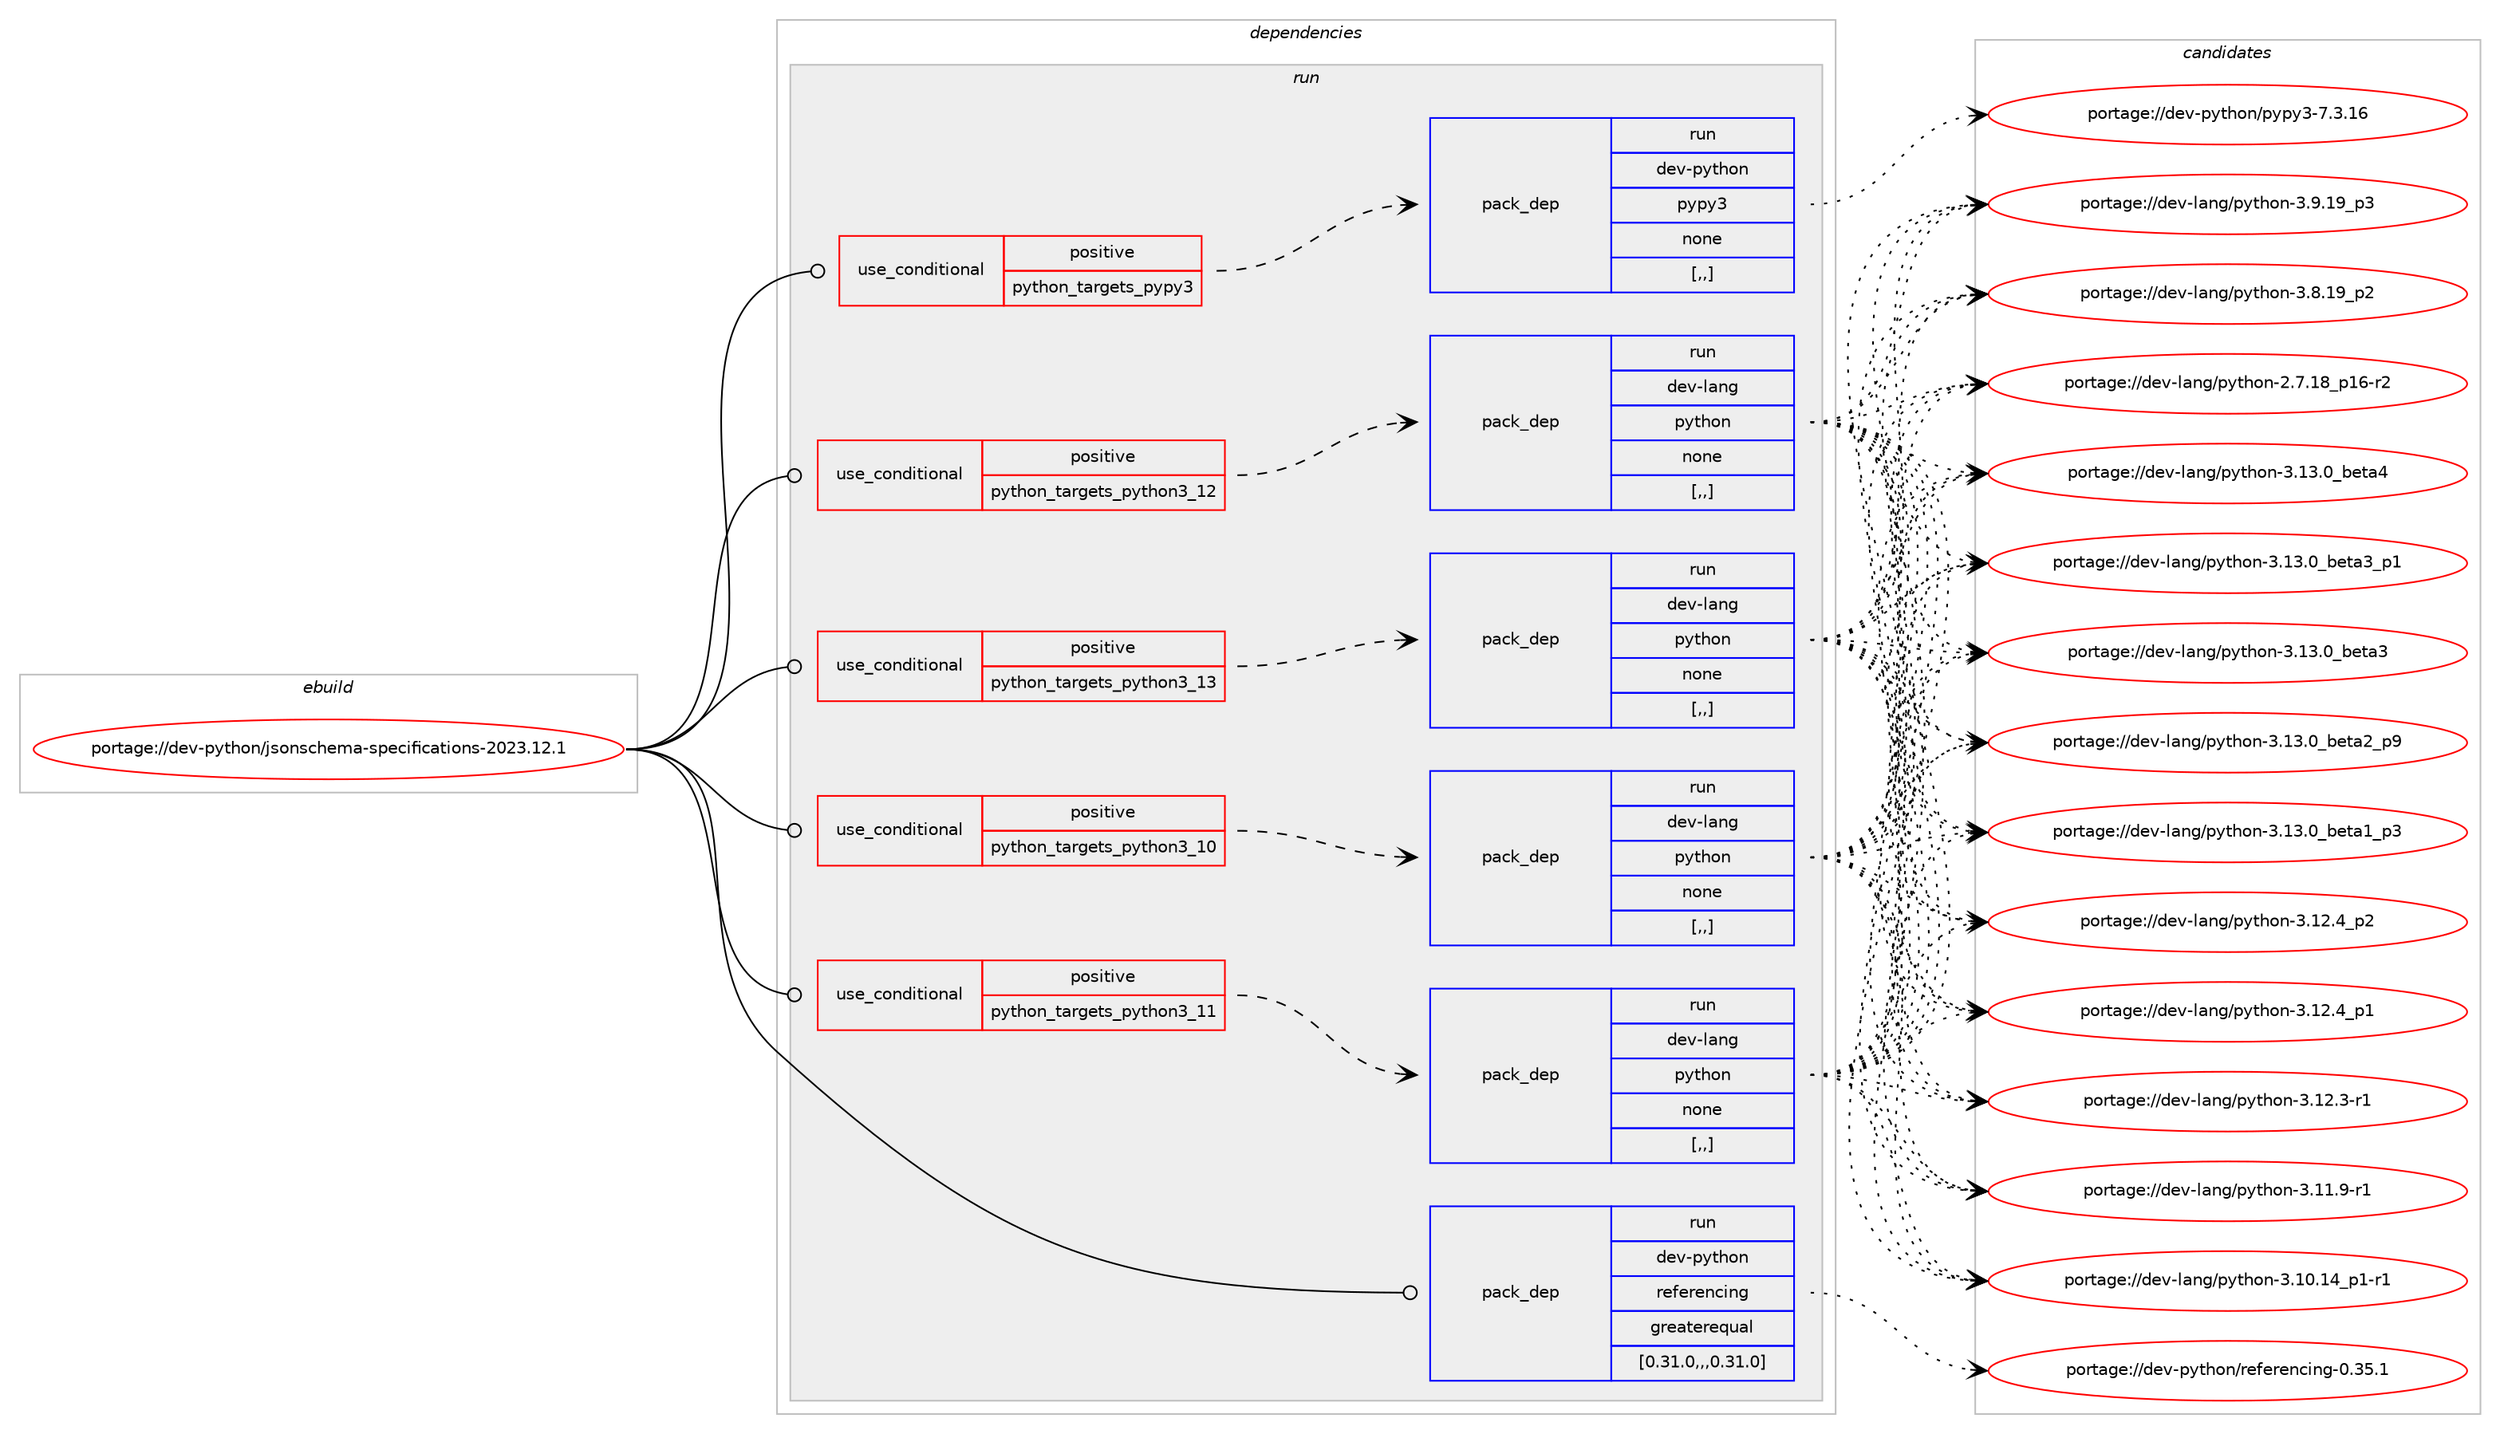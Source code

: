 digraph prolog {

# *************
# Graph options
# *************

newrank=true;
concentrate=true;
compound=true;
graph [rankdir=LR,fontname=Helvetica,fontsize=10,ranksep=1.5];#, ranksep=2.5, nodesep=0.2];
edge  [arrowhead=vee];
node  [fontname=Helvetica,fontsize=10];

# **********
# The ebuild
# **********

subgraph cluster_leftcol {
color=gray;
label=<<i>ebuild</i>>;
id [label="portage://dev-python/jsonschema-specifications-2023.12.1", color=red, width=4, href="../dev-python/jsonschema-specifications-2023.12.1.svg"];
}

# ****************
# The dependencies
# ****************

subgraph cluster_midcol {
color=gray;
label=<<i>dependencies</i>>;
subgraph cluster_compile {
fillcolor="#eeeeee";
style=filled;
label=<<i>compile</i>>;
}
subgraph cluster_compileandrun {
fillcolor="#eeeeee";
style=filled;
label=<<i>compile and run</i>>;
}
subgraph cluster_run {
fillcolor="#eeeeee";
style=filled;
label=<<i>run</i>>;
subgraph cond34058 {
dependency149459 [label=<<TABLE BORDER="0" CELLBORDER="1" CELLSPACING="0" CELLPADDING="4"><TR><TD ROWSPAN="3" CELLPADDING="10">use_conditional</TD></TR><TR><TD>positive</TD></TR><TR><TD>python_targets_pypy3</TD></TR></TABLE>>, shape=none, color=red];
subgraph pack114152 {
dependency149460 [label=<<TABLE BORDER="0" CELLBORDER="1" CELLSPACING="0" CELLPADDING="4" WIDTH="220"><TR><TD ROWSPAN="6" CELLPADDING="30">pack_dep</TD></TR><TR><TD WIDTH="110">run</TD></TR><TR><TD>dev-python</TD></TR><TR><TD>pypy3</TD></TR><TR><TD>none</TD></TR><TR><TD>[,,]</TD></TR></TABLE>>, shape=none, color=blue];
}
dependency149459:e -> dependency149460:w [weight=20,style="dashed",arrowhead="vee"];
}
id:e -> dependency149459:w [weight=20,style="solid",arrowhead="odot"];
subgraph cond34059 {
dependency149461 [label=<<TABLE BORDER="0" CELLBORDER="1" CELLSPACING="0" CELLPADDING="4"><TR><TD ROWSPAN="3" CELLPADDING="10">use_conditional</TD></TR><TR><TD>positive</TD></TR><TR><TD>python_targets_python3_10</TD></TR></TABLE>>, shape=none, color=red];
subgraph pack114153 {
dependency149462 [label=<<TABLE BORDER="0" CELLBORDER="1" CELLSPACING="0" CELLPADDING="4" WIDTH="220"><TR><TD ROWSPAN="6" CELLPADDING="30">pack_dep</TD></TR><TR><TD WIDTH="110">run</TD></TR><TR><TD>dev-lang</TD></TR><TR><TD>python</TD></TR><TR><TD>none</TD></TR><TR><TD>[,,]</TD></TR></TABLE>>, shape=none, color=blue];
}
dependency149461:e -> dependency149462:w [weight=20,style="dashed",arrowhead="vee"];
}
id:e -> dependency149461:w [weight=20,style="solid",arrowhead="odot"];
subgraph cond34060 {
dependency149463 [label=<<TABLE BORDER="0" CELLBORDER="1" CELLSPACING="0" CELLPADDING="4"><TR><TD ROWSPAN="3" CELLPADDING="10">use_conditional</TD></TR><TR><TD>positive</TD></TR><TR><TD>python_targets_python3_11</TD></TR></TABLE>>, shape=none, color=red];
subgraph pack114154 {
dependency149464 [label=<<TABLE BORDER="0" CELLBORDER="1" CELLSPACING="0" CELLPADDING="4" WIDTH="220"><TR><TD ROWSPAN="6" CELLPADDING="30">pack_dep</TD></TR><TR><TD WIDTH="110">run</TD></TR><TR><TD>dev-lang</TD></TR><TR><TD>python</TD></TR><TR><TD>none</TD></TR><TR><TD>[,,]</TD></TR></TABLE>>, shape=none, color=blue];
}
dependency149463:e -> dependency149464:w [weight=20,style="dashed",arrowhead="vee"];
}
id:e -> dependency149463:w [weight=20,style="solid",arrowhead="odot"];
subgraph cond34061 {
dependency149465 [label=<<TABLE BORDER="0" CELLBORDER="1" CELLSPACING="0" CELLPADDING="4"><TR><TD ROWSPAN="3" CELLPADDING="10">use_conditional</TD></TR><TR><TD>positive</TD></TR><TR><TD>python_targets_python3_12</TD></TR></TABLE>>, shape=none, color=red];
subgraph pack114155 {
dependency149466 [label=<<TABLE BORDER="0" CELLBORDER="1" CELLSPACING="0" CELLPADDING="4" WIDTH="220"><TR><TD ROWSPAN="6" CELLPADDING="30">pack_dep</TD></TR><TR><TD WIDTH="110">run</TD></TR><TR><TD>dev-lang</TD></TR><TR><TD>python</TD></TR><TR><TD>none</TD></TR><TR><TD>[,,]</TD></TR></TABLE>>, shape=none, color=blue];
}
dependency149465:e -> dependency149466:w [weight=20,style="dashed",arrowhead="vee"];
}
id:e -> dependency149465:w [weight=20,style="solid",arrowhead="odot"];
subgraph cond34062 {
dependency149467 [label=<<TABLE BORDER="0" CELLBORDER="1" CELLSPACING="0" CELLPADDING="4"><TR><TD ROWSPAN="3" CELLPADDING="10">use_conditional</TD></TR><TR><TD>positive</TD></TR><TR><TD>python_targets_python3_13</TD></TR></TABLE>>, shape=none, color=red];
subgraph pack114156 {
dependency149468 [label=<<TABLE BORDER="0" CELLBORDER="1" CELLSPACING="0" CELLPADDING="4" WIDTH="220"><TR><TD ROWSPAN="6" CELLPADDING="30">pack_dep</TD></TR><TR><TD WIDTH="110">run</TD></TR><TR><TD>dev-lang</TD></TR><TR><TD>python</TD></TR><TR><TD>none</TD></TR><TR><TD>[,,]</TD></TR></TABLE>>, shape=none, color=blue];
}
dependency149467:e -> dependency149468:w [weight=20,style="dashed",arrowhead="vee"];
}
id:e -> dependency149467:w [weight=20,style="solid",arrowhead="odot"];
subgraph pack114157 {
dependency149469 [label=<<TABLE BORDER="0" CELLBORDER="1" CELLSPACING="0" CELLPADDING="4" WIDTH="220"><TR><TD ROWSPAN="6" CELLPADDING="30">pack_dep</TD></TR><TR><TD WIDTH="110">run</TD></TR><TR><TD>dev-python</TD></TR><TR><TD>referencing</TD></TR><TR><TD>greaterequal</TD></TR><TR><TD>[0.31.0,,,0.31.0]</TD></TR></TABLE>>, shape=none, color=blue];
}
id:e -> dependency149469:w [weight=20,style="solid",arrowhead="odot"];
}
}

# **************
# The candidates
# **************

subgraph cluster_choices {
rank=same;
color=gray;
label=<<i>candidates</i>>;

subgraph choice114152 {
color=black;
nodesep=1;
choice10010111845112121116104111110471121211121215145554651464954 [label="portage://dev-python/pypy3-7.3.16", color=red, width=4,href="../dev-python/pypy3-7.3.16.svg"];
dependency149460:e -> choice10010111845112121116104111110471121211121215145554651464954:w [style=dotted,weight="100"];
}
subgraph choice114153 {
color=black;
nodesep=1;
choice1001011184510897110103471121211161041111104551464951464895981011169752 [label="portage://dev-lang/python-3.13.0_beta4", color=red, width=4,href="../dev-lang/python-3.13.0_beta4.svg"];
choice10010111845108971101034711212111610411111045514649514648959810111697519511249 [label="portage://dev-lang/python-3.13.0_beta3_p1", color=red, width=4,href="../dev-lang/python-3.13.0_beta3_p1.svg"];
choice1001011184510897110103471121211161041111104551464951464895981011169751 [label="portage://dev-lang/python-3.13.0_beta3", color=red, width=4,href="../dev-lang/python-3.13.0_beta3.svg"];
choice10010111845108971101034711212111610411111045514649514648959810111697509511257 [label="portage://dev-lang/python-3.13.0_beta2_p9", color=red, width=4,href="../dev-lang/python-3.13.0_beta2_p9.svg"];
choice10010111845108971101034711212111610411111045514649514648959810111697499511251 [label="portage://dev-lang/python-3.13.0_beta1_p3", color=red, width=4,href="../dev-lang/python-3.13.0_beta1_p3.svg"];
choice100101118451089711010347112121116104111110455146495046529511250 [label="portage://dev-lang/python-3.12.4_p2", color=red, width=4,href="../dev-lang/python-3.12.4_p2.svg"];
choice100101118451089711010347112121116104111110455146495046529511249 [label="portage://dev-lang/python-3.12.4_p1", color=red, width=4,href="../dev-lang/python-3.12.4_p1.svg"];
choice100101118451089711010347112121116104111110455146495046514511449 [label="portage://dev-lang/python-3.12.3-r1", color=red, width=4,href="../dev-lang/python-3.12.3-r1.svg"];
choice100101118451089711010347112121116104111110455146494946574511449 [label="portage://dev-lang/python-3.11.9-r1", color=red, width=4,href="../dev-lang/python-3.11.9-r1.svg"];
choice100101118451089711010347112121116104111110455146494846495295112494511449 [label="portage://dev-lang/python-3.10.14_p1-r1", color=red, width=4,href="../dev-lang/python-3.10.14_p1-r1.svg"];
choice100101118451089711010347112121116104111110455146574649579511251 [label="portage://dev-lang/python-3.9.19_p3", color=red, width=4,href="../dev-lang/python-3.9.19_p3.svg"];
choice100101118451089711010347112121116104111110455146564649579511250 [label="portage://dev-lang/python-3.8.19_p2", color=red, width=4,href="../dev-lang/python-3.8.19_p2.svg"];
choice100101118451089711010347112121116104111110455046554649569511249544511450 [label="portage://dev-lang/python-2.7.18_p16-r2", color=red, width=4,href="../dev-lang/python-2.7.18_p16-r2.svg"];
dependency149462:e -> choice1001011184510897110103471121211161041111104551464951464895981011169752:w [style=dotted,weight="100"];
dependency149462:e -> choice10010111845108971101034711212111610411111045514649514648959810111697519511249:w [style=dotted,weight="100"];
dependency149462:e -> choice1001011184510897110103471121211161041111104551464951464895981011169751:w [style=dotted,weight="100"];
dependency149462:e -> choice10010111845108971101034711212111610411111045514649514648959810111697509511257:w [style=dotted,weight="100"];
dependency149462:e -> choice10010111845108971101034711212111610411111045514649514648959810111697499511251:w [style=dotted,weight="100"];
dependency149462:e -> choice100101118451089711010347112121116104111110455146495046529511250:w [style=dotted,weight="100"];
dependency149462:e -> choice100101118451089711010347112121116104111110455146495046529511249:w [style=dotted,weight="100"];
dependency149462:e -> choice100101118451089711010347112121116104111110455146495046514511449:w [style=dotted,weight="100"];
dependency149462:e -> choice100101118451089711010347112121116104111110455146494946574511449:w [style=dotted,weight="100"];
dependency149462:e -> choice100101118451089711010347112121116104111110455146494846495295112494511449:w [style=dotted,weight="100"];
dependency149462:e -> choice100101118451089711010347112121116104111110455146574649579511251:w [style=dotted,weight="100"];
dependency149462:e -> choice100101118451089711010347112121116104111110455146564649579511250:w [style=dotted,weight="100"];
dependency149462:e -> choice100101118451089711010347112121116104111110455046554649569511249544511450:w [style=dotted,weight="100"];
}
subgraph choice114154 {
color=black;
nodesep=1;
choice1001011184510897110103471121211161041111104551464951464895981011169752 [label="portage://dev-lang/python-3.13.0_beta4", color=red, width=4,href="../dev-lang/python-3.13.0_beta4.svg"];
choice10010111845108971101034711212111610411111045514649514648959810111697519511249 [label="portage://dev-lang/python-3.13.0_beta3_p1", color=red, width=4,href="../dev-lang/python-3.13.0_beta3_p1.svg"];
choice1001011184510897110103471121211161041111104551464951464895981011169751 [label="portage://dev-lang/python-3.13.0_beta3", color=red, width=4,href="../dev-lang/python-3.13.0_beta3.svg"];
choice10010111845108971101034711212111610411111045514649514648959810111697509511257 [label="portage://dev-lang/python-3.13.0_beta2_p9", color=red, width=4,href="../dev-lang/python-3.13.0_beta2_p9.svg"];
choice10010111845108971101034711212111610411111045514649514648959810111697499511251 [label="portage://dev-lang/python-3.13.0_beta1_p3", color=red, width=4,href="../dev-lang/python-3.13.0_beta1_p3.svg"];
choice100101118451089711010347112121116104111110455146495046529511250 [label="portage://dev-lang/python-3.12.4_p2", color=red, width=4,href="../dev-lang/python-3.12.4_p2.svg"];
choice100101118451089711010347112121116104111110455146495046529511249 [label="portage://dev-lang/python-3.12.4_p1", color=red, width=4,href="../dev-lang/python-3.12.4_p1.svg"];
choice100101118451089711010347112121116104111110455146495046514511449 [label="portage://dev-lang/python-3.12.3-r1", color=red, width=4,href="../dev-lang/python-3.12.3-r1.svg"];
choice100101118451089711010347112121116104111110455146494946574511449 [label="portage://dev-lang/python-3.11.9-r1", color=red, width=4,href="../dev-lang/python-3.11.9-r1.svg"];
choice100101118451089711010347112121116104111110455146494846495295112494511449 [label="portage://dev-lang/python-3.10.14_p1-r1", color=red, width=4,href="../dev-lang/python-3.10.14_p1-r1.svg"];
choice100101118451089711010347112121116104111110455146574649579511251 [label="portage://dev-lang/python-3.9.19_p3", color=red, width=4,href="../dev-lang/python-3.9.19_p3.svg"];
choice100101118451089711010347112121116104111110455146564649579511250 [label="portage://dev-lang/python-3.8.19_p2", color=red, width=4,href="../dev-lang/python-3.8.19_p2.svg"];
choice100101118451089711010347112121116104111110455046554649569511249544511450 [label="portage://dev-lang/python-2.7.18_p16-r2", color=red, width=4,href="../dev-lang/python-2.7.18_p16-r2.svg"];
dependency149464:e -> choice1001011184510897110103471121211161041111104551464951464895981011169752:w [style=dotted,weight="100"];
dependency149464:e -> choice10010111845108971101034711212111610411111045514649514648959810111697519511249:w [style=dotted,weight="100"];
dependency149464:e -> choice1001011184510897110103471121211161041111104551464951464895981011169751:w [style=dotted,weight="100"];
dependency149464:e -> choice10010111845108971101034711212111610411111045514649514648959810111697509511257:w [style=dotted,weight="100"];
dependency149464:e -> choice10010111845108971101034711212111610411111045514649514648959810111697499511251:w [style=dotted,weight="100"];
dependency149464:e -> choice100101118451089711010347112121116104111110455146495046529511250:w [style=dotted,weight="100"];
dependency149464:e -> choice100101118451089711010347112121116104111110455146495046529511249:w [style=dotted,weight="100"];
dependency149464:e -> choice100101118451089711010347112121116104111110455146495046514511449:w [style=dotted,weight="100"];
dependency149464:e -> choice100101118451089711010347112121116104111110455146494946574511449:w [style=dotted,weight="100"];
dependency149464:e -> choice100101118451089711010347112121116104111110455146494846495295112494511449:w [style=dotted,weight="100"];
dependency149464:e -> choice100101118451089711010347112121116104111110455146574649579511251:w [style=dotted,weight="100"];
dependency149464:e -> choice100101118451089711010347112121116104111110455146564649579511250:w [style=dotted,weight="100"];
dependency149464:e -> choice100101118451089711010347112121116104111110455046554649569511249544511450:w [style=dotted,weight="100"];
}
subgraph choice114155 {
color=black;
nodesep=1;
choice1001011184510897110103471121211161041111104551464951464895981011169752 [label="portage://dev-lang/python-3.13.0_beta4", color=red, width=4,href="../dev-lang/python-3.13.0_beta4.svg"];
choice10010111845108971101034711212111610411111045514649514648959810111697519511249 [label="portage://dev-lang/python-3.13.0_beta3_p1", color=red, width=4,href="../dev-lang/python-3.13.0_beta3_p1.svg"];
choice1001011184510897110103471121211161041111104551464951464895981011169751 [label="portage://dev-lang/python-3.13.0_beta3", color=red, width=4,href="../dev-lang/python-3.13.0_beta3.svg"];
choice10010111845108971101034711212111610411111045514649514648959810111697509511257 [label="portage://dev-lang/python-3.13.0_beta2_p9", color=red, width=4,href="../dev-lang/python-3.13.0_beta2_p9.svg"];
choice10010111845108971101034711212111610411111045514649514648959810111697499511251 [label="portage://dev-lang/python-3.13.0_beta1_p3", color=red, width=4,href="../dev-lang/python-3.13.0_beta1_p3.svg"];
choice100101118451089711010347112121116104111110455146495046529511250 [label="portage://dev-lang/python-3.12.4_p2", color=red, width=4,href="../dev-lang/python-3.12.4_p2.svg"];
choice100101118451089711010347112121116104111110455146495046529511249 [label="portage://dev-lang/python-3.12.4_p1", color=red, width=4,href="../dev-lang/python-3.12.4_p1.svg"];
choice100101118451089711010347112121116104111110455146495046514511449 [label="portage://dev-lang/python-3.12.3-r1", color=red, width=4,href="../dev-lang/python-3.12.3-r1.svg"];
choice100101118451089711010347112121116104111110455146494946574511449 [label="portage://dev-lang/python-3.11.9-r1", color=red, width=4,href="../dev-lang/python-3.11.9-r1.svg"];
choice100101118451089711010347112121116104111110455146494846495295112494511449 [label="portage://dev-lang/python-3.10.14_p1-r1", color=red, width=4,href="../dev-lang/python-3.10.14_p1-r1.svg"];
choice100101118451089711010347112121116104111110455146574649579511251 [label="portage://dev-lang/python-3.9.19_p3", color=red, width=4,href="../dev-lang/python-3.9.19_p3.svg"];
choice100101118451089711010347112121116104111110455146564649579511250 [label="portage://dev-lang/python-3.8.19_p2", color=red, width=4,href="../dev-lang/python-3.8.19_p2.svg"];
choice100101118451089711010347112121116104111110455046554649569511249544511450 [label="portage://dev-lang/python-2.7.18_p16-r2", color=red, width=4,href="../dev-lang/python-2.7.18_p16-r2.svg"];
dependency149466:e -> choice1001011184510897110103471121211161041111104551464951464895981011169752:w [style=dotted,weight="100"];
dependency149466:e -> choice10010111845108971101034711212111610411111045514649514648959810111697519511249:w [style=dotted,weight="100"];
dependency149466:e -> choice1001011184510897110103471121211161041111104551464951464895981011169751:w [style=dotted,weight="100"];
dependency149466:e -> choice10010111845108971101034711212111610411111045514649514648959810111697509511257:w [style=dotted,weight="100"];
dependency149466:e -> choice10010111845108971101034711212111610411111045514649514648959810111697499511251:w [style=dotted,weight="100"];
dependency149466:e -> choice100101118451089711010347112121116104111110455146495046529511250:w [style=dotted,weight="100"];
dependency149466:e -> choice100101118451089711010347112121116104111110455146495046529511249:w [style=dotted,weight="100"];
dependency149466:e -> choice100101118451089711010347112121116104111110455146495046514511449:w [style=dotted,weight="100"];
dependency149466:e -> choice100101118451089711010347112121116104111110455146494946574511449:w [style=dotted,weight="100"];
dependency149466:e -> choice100101118451089711010347112121116104111110455146494846495295112494511449:w [style=dotted,weight="100"];
dependency149466:e -> choice100101118451089711010347112121116104111110455146574649579511251:w [style=dotted,weight="100"];
dependency149466:e -> choice100101118451089711010347112121116104111110455146564649579511250:w [style=dotted,weight="100"];
dependency149466:e -> choice100101118451089711010347112121116104111110455046554649569511249544511450:w [style=dotted,weight="100"];
}
subgraph choice114156 {
color=black;
nodesep=1;
choice1001011184510897110103471121211161041111104551464951464895981011169752 [label="portage://dev-lang/python-3.13.0_beta4", color=red, width=4,href="../dev-lang/python-3.13.0_beta4.svg"];
choice10010111845108971101034711212111610411111045514649514648959810111697519511249 [label="portage://dev-lang/python-3.13.0_beta3_p1", color=red, width=4,href="../dev-lang/python-3.13.0_beta3_p1.svg"];
choice1001011184510897110103471121211161041111104551464951464895981011169751 [label="portage://dev-lang/python-3.13.0_beta3", color=red, width=4,href="../dev-lang/python-3.13.0_beta3.svg"];
choice10010111845108971101034711212111610411111045514649514648959810111697509511257 [label="portage://dev-lang/python-3.13.0_beta2_p9", color=red, width=4,href="../dev-lang/python-3.13.0_beta2_p9.svg"];
choice10010111845108971101034711212111610411111045514649514648959810111697499511251 [label="portage://dev-lang/python-3.13.0_beta1_p3", color=red, width=4,href="../dev-lang/python-3.13.0_beta1_p3.svg"];
choice100101118451089711010347112121116104111110455146495046529511250 [label="portage://dev-lang/python-3.12.4_p2", color=red, width=4,href="../dev-lang/python-3.12.4_p2.svg"];
choice100101118451089711010347112121116104111110455146495046529511249 [label="portage://dev-lang/python-3.12.4_p1", color=red, width=4,href="../dev-lang/python-3.12.4_p1.svg"];
choice100101118451089711010347112121116104111110455146495046514511449 [label="portage://dev-lang/python-3.12.3-r1", color=red, width=4,href="../dev-lang/python-3.12.3-r1.svg"];
choice100101118451089711010347112121116104111110455146494946574511449 [label="portage://dev-lang/python-3.11.9-r1", color=red, width=4,href="../dev-lang/python-3.11.9-r1.svg"];
choice100101118451089711010347112121116104111110455146494846495295112494511449 [label="portage://dev-lang/python-3.10.14_p1-r1", color=red, width=4,href="../dev-lang/python-3.10.14_p1-r1.svg"];
choice100101118451089711010347112121116104111110455146574649579511251 [label="portage://dev-lang/python-3.9.19_p3", color=red, width=4,href="../dev-lang/python-3.9.19_p3.svg"];
choice100101118451089711010347112121116104111110455146564649579511250 [label="portage://dev-lang/python-3.8.19_p2", color=red, width=4,href="../dev-lang/python-3.8.19_p2.svg"];
choice100101118451089711010347112121116104111110455046554649569511249544511450 [label="portage://dev-lang/python-2.7.18_p16-r2", color=red, width=4,href="../dev-lang/python-2.7.18_p16-r2.svg"];
dependency149468:e -> choice1001011184510897110103471121211161041111104551464951464895981011169752:w [style=dotted,weight="100"];
dependency149468:e -> choice10010111845108971101034711212111610411111045514649514648959810111697519511249:w [style=dotted,weight="100"];
dependency149468:e -> choice1001011184510897110103471121211161041111104551464951464895981011169751:w [style=dotted,weight="100"];
dependency149468:e -> choice10010111845108971101034711212111610411111045514649514648959810111697509511257:w [style=dotted,weight="100"];
dependency149468:e -> choice10010111845108971101034711212111610411111045514649514648959810111697499511251:w [style=dotted,weight="100"];
dependency149468:e -> choice100101118451089711010347112121116104111110455146495046529511250:w [style=dotted,weight="100"];
dependency149468:e -> choice100101118451089711010347112121116104111110455146495046529511249:w [style=dotted,weight="100"];
dependency149468:e -> choice100101118451089711010347112121116104111110455146495046514511449:w [style=dotted,weight="100"];
dependency149468:e -> choice100101118451089711010347112121116104111110455146494946574511449:w [style=dotted,weight="100"];
dependency149468:e -> choice100101118451089711010347112121116104111110455146494846495295112494511449:w [style=dotted,weight="100"];
dependency149468:e -> choice100101118451089711010347112121116104111110455146574649579511251:w [style=dotted,weight="100"];
dependency149468:e -> choice100101118451089711010347112121116104111110455146564649579511250:w [style=dotted,weight="100"];
dependency149468:e -> choice100101118451089711010347112121116104111110455046554649569511249544511450:w [style=dotted,weight="100"];
}
subgraph choice114157 {
color=black;
nodesep=1;
choice10010111845112121116104111110471141011021011141011109910511010345484651534649 [label="portage://dev-python/referencing-0.35.1", color=red, width=4,href="../dev-python/referencing-0.35.1.svg"];
dependency149469:e -> choice10010111845112121116104111110471141011021011141011109910511010345484651534649:w [style=dotted,weight="100"];
}
}

}
